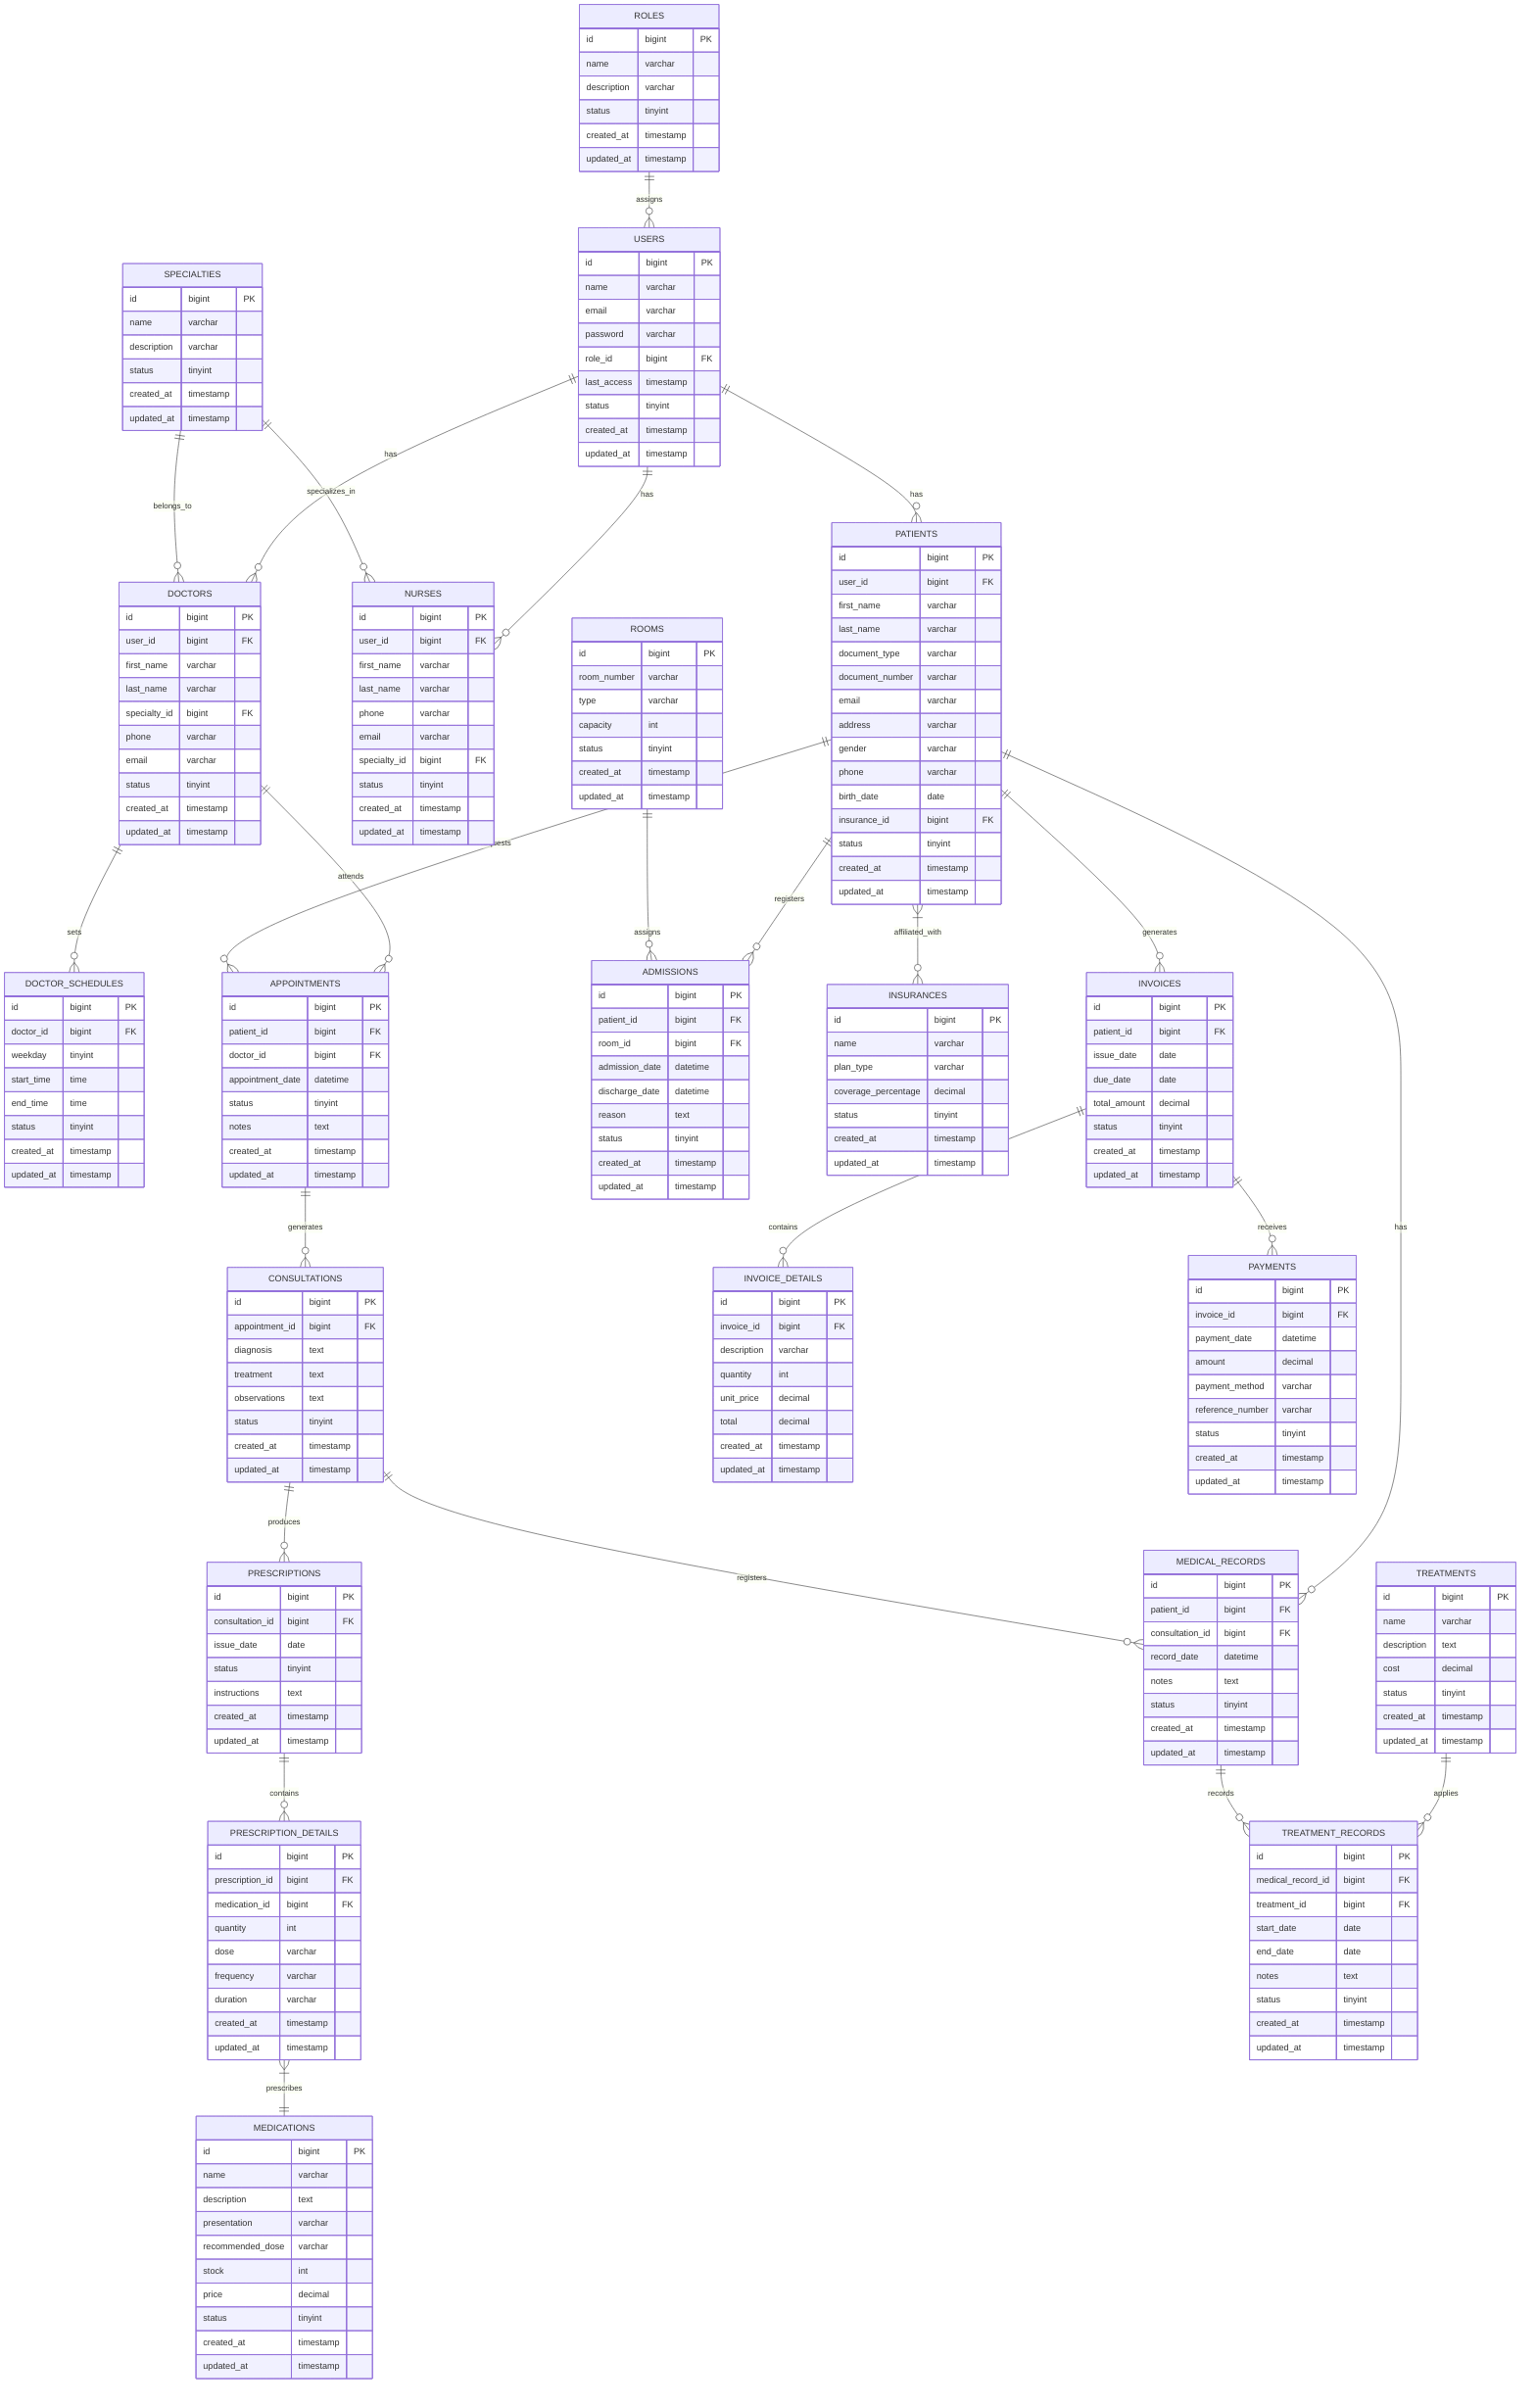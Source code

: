 erDiagram
    USERS ||--o{ DOCTORS : has
    USERS ||--o{ NURSES : has
    USERS ||--o{ PATIENTS : has
    ROLES ||--o{ USERS : assigns

    SPECIALTIES ||--o{ DOCTORS : belongs_to
    SPECIALTIES ||--o{ NURSES : specializes_in

    DOCTORS ||--o{ DOCTOR_SCHEDULES : sets
    DOCTORS ||--o{ APPOINTMENTS : attends

    PATIENTS ||--o{ APPOINTMENTS : requests
    PATIENTS ||--o{ MEDICAL_RECORDS : has
    PATIENTS ||--o{ ADMISSIONS : registers
    PATIENTS }|--o{ INSURANCES : affiliated_with

    APPOINTMENTS ||--o{ CONSULTATIONS : generates

    CONSULTATIONS ||--o{ PRESCRIPTIONS : produces
    CONSULTATIONS ||--o{ MEDICAL_RECORDS : registers

    PRESCRIPTIONS ||--o{ PRESCRIPTION_DETAILS : contains
    PRESCRIPTION_DETAILS }|--|| MEDICATIONS : prescribes

    TREATMENTS ||--o{ TREATMENT_RECORDS : applies
    MEDICAL_RECORDS ||--o{ TREATMENT_RECORDS : records

    ROOMS ||--o{ ADMISSIONS : assigns

    PATIENTS ||--o{ INVOICES : generates
    INVOICES ||--o{ INVOICE_DETAILS : contains
    INVOICES ||--o{ PAYMENTS : receives

    USERS {
        id bigint PK
        name varchar
        email varchar
        password varchar
        role_id bigint FK
        last_access timestamp
        status tinyint
        created_at timestamp
        updated_at timestamp
    }

    ROLES {
        id bigint PK
        name varchar
        description varchar
        status tinyint
        created_at timestamp
        updated_at timestamp
    }

    SPECIALTIES {
        id bigint PK
        name varchar
        description varchar
        status tinyint
        created_at timestamp
        updated_at timestamp
    }

    DOCTORS {
        id bigint PK
        user_id bigint FK
        first_name varchar
        last_name varchar
        specialty_id bigint FK
        phone varchar
        email varchar
        status tinyint
        created_at timestamp
        updated_at timestamp
    }

    NURSES {
        id bigint PK
        user_id bigint FK
        first_name varchar
        last_name varchar
        phone varchar
        email varchar
        specialty_id bigint FK
        status tinyint
        created_at timestamp
        updated_at timestamp
    }

    INSURANCES {
        id bigint PK
        name varchar
        plan_type varchar
        coverage_percentage decimal
        status tinyint
        created_at timestamp
        updated_at timestamp
    }

    PATIENTS {
        id bigint PK
        user_id bigint FK
        first_name varchar
        last_name varchar
        document_type varchar
        document_number varchar
        email varchar
        address varchar
        gender varchar
        phone varchar
        birth_date date
        insurance_id bigint FK
        status tinyint
        created_at timestamp
        updated_at timestamp
    }

    DOCTOR_SCHEDULES {
        id bigint PK
        doctor_id bigint FK
        weekday tinyint
        start_time time
        end_time time
        status tinyint
        created_at timestamp
        updated_at timestamp
    }

    APPOINTMENTS {
        id bigint PK
        patient_id bigint FK
        doctor_id bigint FK
        appointment_date datetime
        status tinyint
        notes text
        created_at timestamp
        updated_at timestamp
    }

    TREATMENTS {
        id bigint PK
        name varchar
        description text
        cost decimal
        status tinyint
        created_at timestamp
        updated_at timestamp
    }

    MEDICATIONS {
        id bigint PK
        name varchar
        description text
        presentation varchar
        recommended_dose varchar
        stock int
        price decimal
        status tinyint
        created_at timestamp
        updated_at timestamp
    }

    CONSULTATIONS {
        id bigint PK
        appointment_id bigint FK
        diagnosis text
        treatment text
        observations text
        status tinyint
        created_at timestamp
        updated_at timestamp
    }

    PRESCRIPTIONS {
        id bigint PK
        consultation_id bigint FK
        issue_date date
        status tinyint
        instructions text
        created_at timestamp
        updated_at timestamp
    }

    PRESCRIPTION_DETAILS {
        id bigint PK
        prescription_id bigint FK
        medication_id bigint FK
        quantity int
        dose varchar
        frequency varchar
        duration varchar
        created_at timestamp
        updated_at timestamp
    }

    MEDICAL_RECORDS {
        id bigint PK
        patient_id bigint FK
        consultation_id bigint FK
        record_date datetime
        notes text
        status tinyint
        created_at timestamp
        updated_at timestamp
    }

    TREATMENT_RECORDS {
        id bigint PK
        medical_record_id bigint FK
        treatment_id bigint FK
        start_date date
        end_date date
        notes text
        status tinyint
        created_at timestamp
        updated_at timestamp
    }

    ROOMS {
        id bigint PK
        room_number varchar
        type varchar
        capacity int
        status tinyint
        created_at timestamp
        updated_at timestamp
    }

    ADMISSIONS {
        id bigint PK
        patient_id bigint FK
        room_id bigint FK
        admission_date datetime
        discharge_date datetime
        reason text
        status tinyint
        created_at timestamp
        updated_at timestamp
    }

    INVOICES {
        id bigint PK
        patient_id bigint FK
        issue_date date
        due_date date
        total_amount decimal
        status tinyint
        created_at timestamp
        updated_at timestamp
    }

    INVOICE_DETAILS {
        id bigint PK
        invoice_id bigint FK
        description varchar
        quantity int
        unit_price decimal
        total decimal
        created_at timestamp
        updated_at timestamp
    }

    PAYMENTS {
        id bigint PK
        invoice_id bigint FK
        payment_date datetime
        amount decimal
        payment_method varchar
        reference_number varchar
        status tinyint
        created_at timestamp
        updated_at timestamp
    }